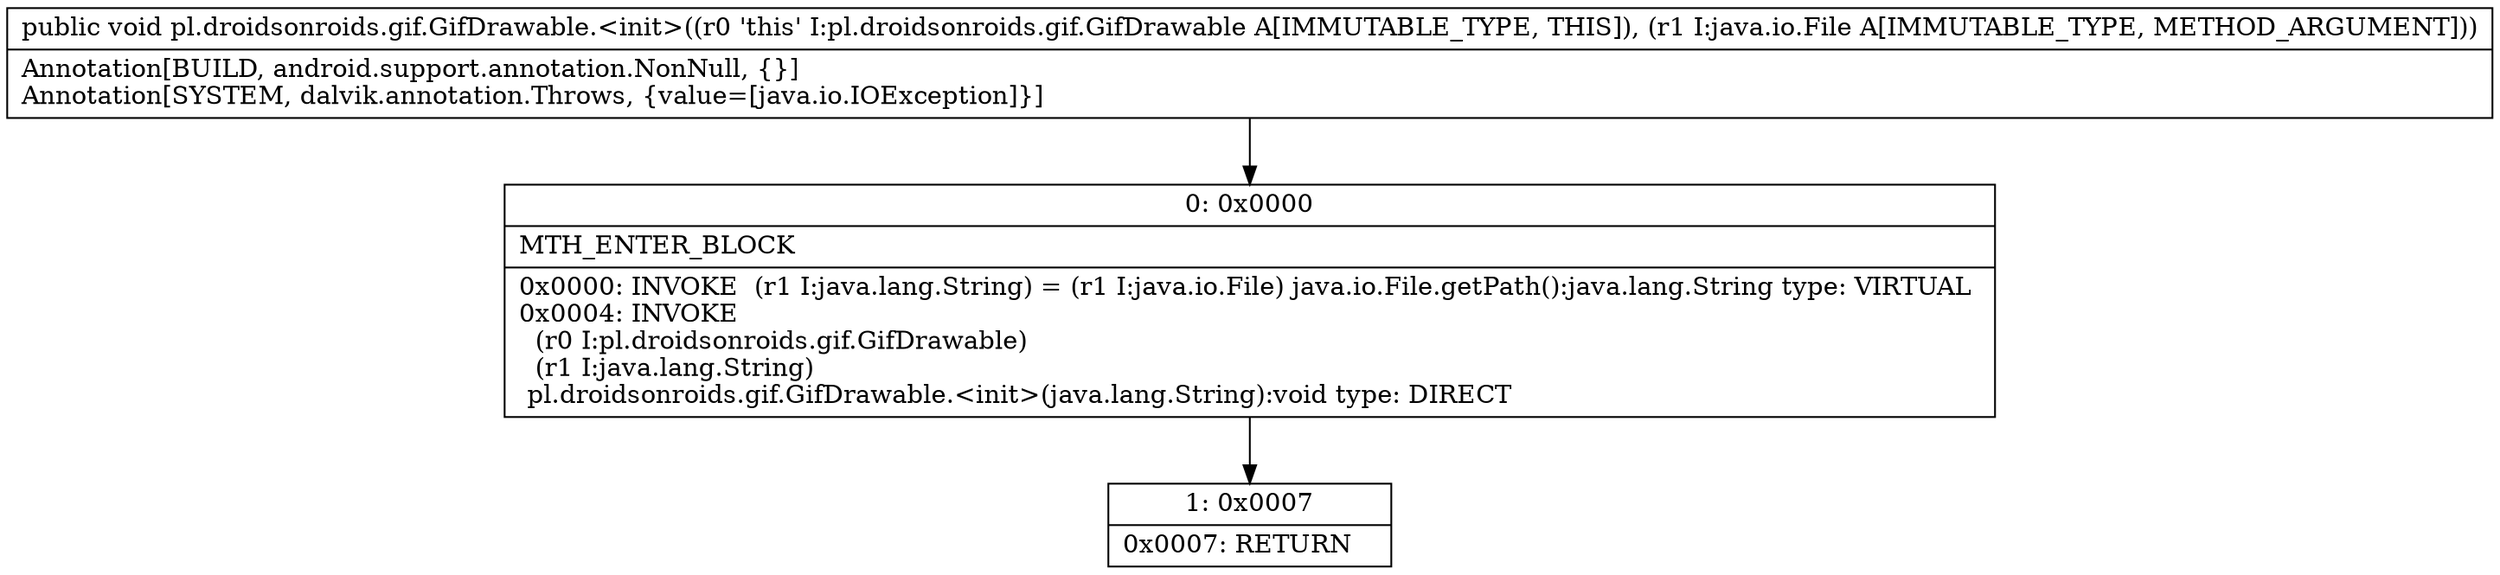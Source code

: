 digraph "CFG forpl.droidsonroids.gif.GifDrawable.\<init\>(Ljava\/io\/File;)V" {
Node_0 [shape=record,label="{0\:\ 0x0000|MTH_ENTER_BLOCK\l|0x0000: INVOKE  (r1 I:java.lang.String) = (r1 I:java.io.File) java.io.File.getPath():java.lang.String type: VIRTUAL \l0x0004: INVOKE  \l  (r0 I:pl.droidsonroids.gif.GifDrawable)\l  (r1 I:java.lang.String)\l pl.droidsonroids.gif.GifDrawable.\<init\>(java.lang.String):void type: DIRECT \l}"];
Node_1 [shape=record,label="{1\:\ 0x0007|0x0007: RETURN   \l}"];
MethodNode[shape=record,label="{public void pl.droidsonroids.gif.GifDrawable.\<init\>((r0 'this' I:pl.droidsonroids.gif.GifDrawable A[IMMUTABLE_TYPE, THIS]), (r1 I:java.io.File A[IMMUTABLE_TYPE, METHOD_ARGUMENT]))  | Annotation[BUILD, android.support.annotation.NonNull, \{\}]\lAnnotation[SYSTEM, dalvik.annotation.Throws, \{value=[java.io.IOException]\}]\l}"];
MethodNode -> Node_0;
Node_0 -> Node_1;
}

